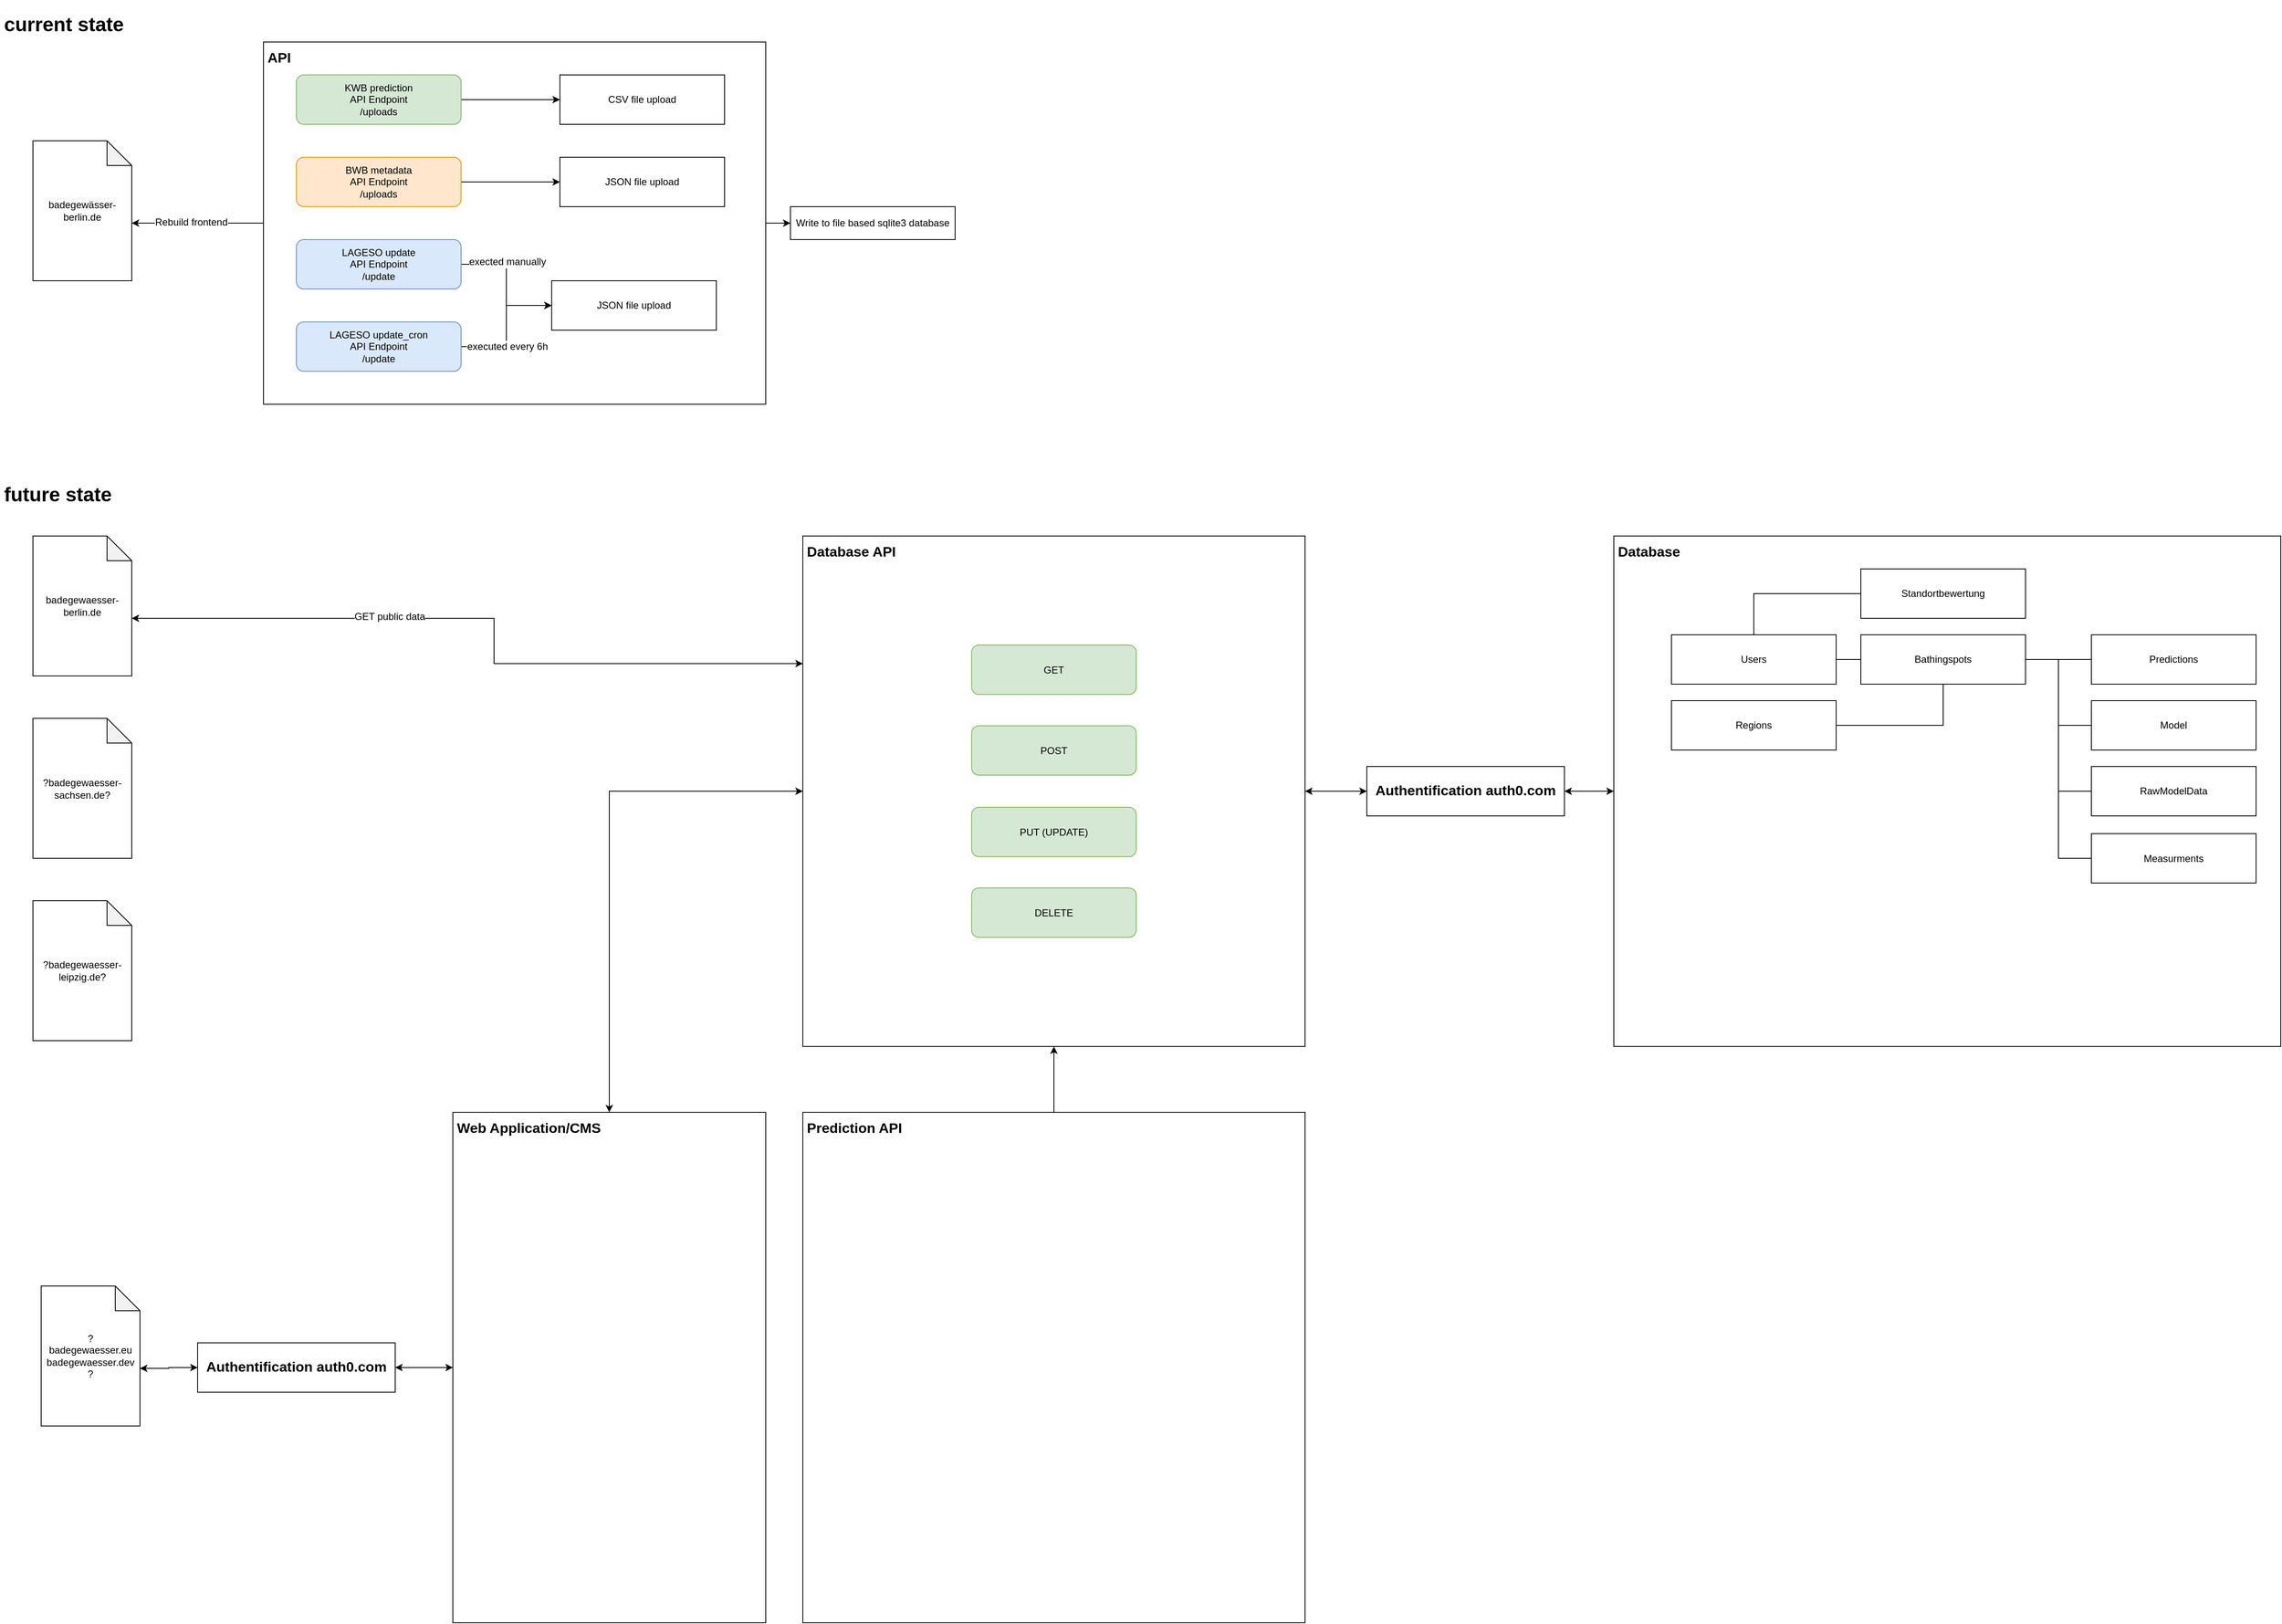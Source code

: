 <mxfile version="10.6.5" type="github"><diagram id="f5qFrhAt0QIMCM6FOQkb" name="Page-1"><mxGraphModel dx="325" dy="1357" grid="1" gridSize="10" guides="1" tooltips="1" connect="1" arrows="1" fold="1" page="1" pageScale="1" pageWidth="827" pageHeight="1169" math="0" shadow="0"><root><mxCell id="0"/><mxCell id="1" parent="0"/><mxCell id="_vu0zIGkdGEpIibIL8r3-19" value="" style="edgeStyle=orthogonalEdgeStyle;rounded=0;orthogonalLoop=1;jettySize=auto;html=1;" parent="1" source="_vu0zIGkdGEpIibIL8r3-14" target="_vu0zIGkdGEpIibIL8r3-18" edge="1"><mxGeometry relative="1" as="geometry"/></mxCell><mxCell id="_vu0zIGkdGEpIibIL8r3-14" value="&lt;div style=&quot;text-align: left; font-size: 17px;&quot;&gt;&lt;b style=&quot;font-size: 17px;&quot;&gt;API&lt;/b&gt;&lt;/div&gt;" style="whiteSpace=wrap;html=1;rounded=0;fillColor=none;verticalAlign=top;align=left;spacing=5;fontSize=17;" parent="1" vertex="1"><mxGeometry x="320" y="40" width="610" height="440" as="geometry"/></mxCell><mxCell id="_vu0zIGkdGEpIibIL8r3-18" value="Write to file based sqlite3 database" style="whiteSpace=wrap;html=1;rounded=0;fillColor=#ffffff;shadow=0;comic=0;" parent="1" vertex="1"><mxGeometry x="960" y="240" width="200" height="40" as="geometry"/></mxCell><mxCell id="_vu0zIGkdGEpIibIL8r3-23" style="edgeStyle=orthogonalEdgeStyle;rounded=0;orthogonalLoop=1;jettySize=auto;html=1;exitX=0;exitY=0;exitDx=120;exitDy=100;exitPerimeter=0;entryX=0;entryY=0.5;entryDx=0;entryDy=0;strokeColor=#000000;endArrow=none;endFill=0;startArrow=classic;startFill=1;" parent="1" source="_vu0zIGkdGEpIibIL8r3-1" target="_vu0zIGkdGEpIibIL8r3-14" edge="1"><mxGeometry relative="1" as="geometry"/></mxCell><mxCell id="_vu0zIGkdGEpIibIL8r3-24" value="Rebuild frontend" style="text;html=1;resizable=0;points=[];align=center;verticalAlign=middle;labelBackgroundColor=#ffffff;" parent="_vu0zIGkdGEpIibIL8r3-23" vertex="1" connectable="0"><mxGeometry x="-0.1" y="1" relative="1" as="geometry"><mxPoint as="offset"/></mxGeometry></mxCell><mxCell id="_vu0zIGkdGEpIibIL8r3-1" value="badegewässer-berlin.de" style="shape=note;whiteSpace=wrap;html=1;backgroundOutline=1;darkOpacity=0.05;" parent="1" vertex="1"><mxGeometry x="40" y="160" width="120" height="170" as="geometry"/></mxCell><mxCell id="_vu0zIGkdGEpIibIL8r3-11" value="" style="edgeStyle=orthogonalEdgeStyle;rounded=0;orthogonalLoop=1;jettySize=auto;html=1;" parent="1" source="_vu0zIGkdGEpIibIL8r3-2" target="_vu0zIGkdGEpIibIL8r3-10" edge="1"><mxGeometry relative="1" as="geometry"/></mxCell><mxCell id="_vu0zIGkdGEpIibIL8r3-2" value="KWB prediction&lt;br&gt;API Endpoint&lt;br&gt;/uploads&lt;br&gt;" style="rounded=1;whiteSpace=wrap;html=1;fillColor=#d5e8d4;strokeColor=#82b366;" parent="1" vertex="1"><mxGeometry x="360" y="80" width="200" height="60" as="geometry"/></mxCell><mxCell id="_vu0zIGkdGEpIibIL8r3-10" value="CSV file upload&lt;br&gt;" style="rounded=0;whiteSpace=wrap;html=1;" parent="1" vertex="1"><mxGeometry x="680" y="80" width="200" height="60" as="geometry"/></mxCell><mxCell id="_vu0zIGkdGEpIibIL8r3-13" value="" style="edgeStyle=orthogonalEdgeStyle;rounded=0;orthogonalLoop=1;jettySize=auto;html=1;" parent="1" source="_vu0zIGkdGEpIibIL8r3-3" target="_vu0zIGkdGEpIibIL8r3-12" edge="1"><mxGeometry relative="1" as="geometry"/></mxCell><mxCell id="_vu0zIGkdGEpIibIL8r3-3" value="BWB metadata&lt;br&gt;API Endpoint&lt;br&gt;/uploads&lt;br&gt;" style="rounded=1;whiteSpace=wrap;html=1;fillColor=#ffe6cc;strokeColor=#d79b00;" parent="1" vertex="1"><mxGeometry x="360" y="180" width="200" height="60" as="geometry"/></mxCell><mxCell id="_vu0zIGkdGEpIibIL8r3-12" value="JSON file upload&lt;br&gt;" style="rounded=0;whiteSpace=wrap;html=1;" parent="1" vertex="1"><mxGeometry x="680" y="180" width="200" height="60" as="geometry"/></mxCell><mxCell id="_vu0zIGkdGEpIibIL8r3-9" value="" style="edgeStyle=orthogonalEdgeStyle;rounded=0;orthogonalLoop=1;jettySize=auto;html=1;entryX=0;entryY=0.5;entryDx=0;entryDy=0;" parent="1" source="_vu0zIGkdGEpIibIL8r3-4" target="_vu0zIGkdGEpIibIL8r3-27" edge="1"><mxGeometry relative="1" as="geometry"><mxPoint x="640" y="310" as="targetPoint"/></mxGeometry></mxCell><mxCell id="_vu0zIGkdGEpIibIL8r3-25" value="&lt;span&gt;exected manually&lt;/span&gt;" style="text;html=1;resizable=0;points=[];align=center;verticalAlign=middle;labelBackgroundColor=#ffffff;" parent="_vu0zIGkdGEpIibIL8r3-9" vertex="1" connectable="0"><mxGeometry x="-0.325" y="3" relative="1" as="geometry"><mxPoint x="2" as="offset"/></mxGeometry></mxCell><mxCell id="_vu0zIGkdGEpIibIL8r3-4" value="LAGESO update&lt;br&gt;API Endpoint&lt;br&gt;/update&lt;br&gt;" style="rounded=1;whiteSpace=wrap;html=1;fillColor=#dae8fc;strokeColor=#6c8ebf;" parent="1" vertex="1"><mxGeometry x="360" y="280" width="200" height="60" as="geometry"/></mxCell><mxCell id="_vu0zIGkdGEpIibIL8r3-7" value="" style="edgeStyle=orthogonalEdgeStyle;rounded=0;orthogonalLoop=1;jettySize=auto;html=1;entryX=0;entryY=0.5;entryDx=0;entryDy=0;" parent="1" source="_vu0zIGkdGEpIibIL8r3-5" target="_vu0zIGkdGEpIibIL8r3-27" edge="1"><mxGeometry relative="1" as="geometry"><mxPoint x="640" y="410" as="targetPoint"/></mxGeometry></mxCell><mxCell id="_vu0zIGkdGEpIibIL8r3-26" value="&lt;span&gt;executed every 6h&lt;/span&gt;" style="text;html=1;resizable=0;points=[];align=center;verticalAlign=middle;labelBackgroundColor=#ffffff;" parent="_vu0zIGkdGEpIibIL8r3-7" vertex="1" connectable="0"><mxGeometry x="-0.475" relative="1" as="geometry"><mxPoint x="14" as="offset"/></mxGeometry></mxCell><mxCell id="_vu0zIGkdGEpIibIL8r3-5" value="LAGESO update_cron&lt;br&gt;API Endpoint&lt;br&gt;/update&lt;br&gt;" style="rounded=1;whiteSpace=wrap;html=1;fillColor=#dae8fc;strokeColor=#6c8ebf;" parent="1" vertex="1"><mxGeometry x="360" y="380" width="200" height="60" as="geometry"/></mxCell><mxCell id="_vu0zIGkdGEpIibIL8r3-27" value="JSON file upload&lt;br&gt;" style="rounded=0;whiteSpace=wrap;html=1;" parent="1" vertex="1"><mxGeometry x="670" y="330" width="200" height="60" as="geometry"/></mxCell><mxCell id="5UFkBVJP85eat3HNLZW6-2" value="&lt;h1&gt;current state&lt;br&gt;&lt;/h1&gt;" style="text;html=1;strokeColor=none;fillColor=none;spacing=5;spacingTop=-20;whiteSpace=wrap;overflow=hidden;rounded=0;shadow=0;comic=0;" vertex="1" parent="1"><mxGeometry y="-1" width="190" height="120" as="geometry"/></mxCell><mxCell id="5UFkBVJP85eat3HNLZW6-3" value="&lt;h1&gt;future state&lt;br&gt;&lt;/h1&gt;" style="text;html=1;strokeColor=none;fillColor=none;spacing=5;spacingTop=-20;whiteSpace=wrap;overflow=hidden;rounded=0;shadow=0;comic=0;" vertex="1" parent="1"><mxGeometry y="570" width="190" height="120" as="geometry"/></mxCell><mxCell id="5UFkBVJP85eat3HNLZW6-39" style="edgeStyle=orthogonalEdgeStyle;rounded=0;orthogonalLoop=1;jettySize=auto;html=1;exitX=0;exitY=0;exitDx=120;exitDy=100;exitPerimeter=0;entryX=0;entryY=0.25;entryDx=0;entryDy=0;startArrow=classic;startFill=1;endArrow=classic;endFill=1;fontSize=17;" edge="1" parent="1" source="5UFkBVJP85eat3HNLZW6-4" target="5UFkBVJP85eat3HNLZW6-7"><mxGeometry relative="1" as="geometry"><Array as="points"><mxPoint x="600" y="740"/><mxPoint x="600" y="795"/></Array></mxGeometry></mxCell><mxCell id="5UFkBVJP85eat3HNLZW6-40" value="&lt;font style=&quot;font-size: 12px&quot;&gt;GET public data&lt;/font&gt;" style="text;html=1;resizable=0;points=[];align=center;verticalAlign=middle;labelBackgroundColor=#ffffff;fontSize=17;" vertex="1" connectable="0" parent="5UFkBVJP85eat3HNLZW6-39"><mxGeometry x="-0.281" y="-2" relative="1" as="geometry"><mxPoint y="-5" as="offset"/></mxGeometry></mxCell><mxCell id="5UFkBVJP85eat3HNLZW6-4" value="badegewaesser-berlin.de" style="shape=note;whiteSpace=wrap;html=1;backgroundOutline=1;darkOpacity=0.05;" vertex="1" parent="1"><mxGeometry x="40" y="640" width="120" height="170" as="geometry"/></mxCell><mxCell id="5UFkBVJP85eat3HNLZW6-5" value="?badegewaesser-sachsen.de?" style="shape=note;whiteSpace=wrap;html=1;backgroundOutline=1;darkOpacity=0.05;" vertex="1" parent="1"><mxGeometry x="40" y="861.5" width="120" height="170" as="geometry"/></mxCell><mxCell id="5UFkBVJP85eat3HNLZW6-6" value="?badegewaesser-leipzig.de?" style="shape=note;whiteSpace=wrap;html=1;backgroundOutline=1;darkOpacity=0.05;" vertex="1" parent="1"><mxGeometry x="40" y="1083" width="120" height="170" as="geometry"/></mxCell><mxCell id="5UFkBVJP85eat3HNLZW6-34" style="edgeStyle=orthogonalEdgeStyle;rounded=0;orthogonalLoop=1;jettySize=auto;html=1;exitX=1;exitY=0.5;exitDx=0;exitDy=0;entryX=0;entryY=0.5;entryDx=0;entryDy=0;startArrow=classic;startFill=1;endArrow=classic;endFill=1;fontSize=17;" edge="1" parent="1" source="5UFkBVJP85eat3HNLZW6-7" target="5UFkBVJP85eat3HNLZW6-32"><mxGeometry relative="1" as="geometry"/></mxCell><mxCell id="5UFkBVJP85eat3HNLZW6-7" value="&lt;div style=&quot;text-align: left ; font-size: 17px&quot;&gt;&lt;b style=&quot;font-size: 17px&quot;&gt;Database API&lt;/b&gt;&lt;/div&gt;" style="whiteSpace=wrap;html=1;rounded=0;fillColor=none;verticalAlign=top;align=left;spacing=5;fontSize=17;" vertex="1" parent="1"><mxGeometry x="975" y="640" width="610" height="620" as="geometry"/></mxCell><mxCell id="5UFkBVJP85eat3HNLZW6-8" value="&lt;div style=&quot;text-align: left ; font-size: 17px&quot;&gt;&lt;b style=&quot;font-size: 17px&quot;&gt;Database&lt;/b&gt;&lt;/div&gt;" style="whiteSpace=wrap;html=1;rounded=0;fillColor=none;verticalAlign=top;align=left;spacing=5;fontSize=17;" vertex="1" parent="1"><mxGeometry x="1960" y="640" width="810" height="620" as="geometry"/></mxCell><mxCell id="5UFkBVJP85eat3HNLZW6-16" value="" style="edgeStyle=orthogonalEdgeStyle;rounded=0;orthogonalLoop=1;jettySize=auto;html=1;startFill=0;endArrow=none;endFill=0;fontSize=17;" edge="1" parent="1" source="5UFkBVJP85eat3HNLZW6-9" target="5UFkBVJP85eat3HNLZW6-15"><mxGeometry relative="1" as="geometry"/></mxCell><mxCell id="5UFkBVJP85eat3HNLZW6-20" style="edgeStyle=orthogonalEdgeStyle;rounded=0;orthogonalLoop=1;jettySize=auto;html=1;exitX=1;exitY=0.5;exitDx=0;exitDy=0;entryX=0;entryY=0.5;entryDx=0;entryDy=0;startFill=0;endArrow=none;endFill=0;fontSize=17;" edge="1" parent="1" source="5UFkBVJP85eat3HNLZW6-9" target="5UFkBVJP85eat3HNLZW6-17"><mxGeometry relative="1" as="geometry"/></mxCell><mxCell id="5UFkBVJP85eat3HNLZW6-21" style="edgeStyle=orthogonalEdgeStyle;rounded=0;orthogonalLoop=1;jettySize=auto;html=1;exitX=1;exitY=0.5;exitDx=0;exitDy=0;entryX=0;entryY=0.5;entryDx=0;entryDy=0;startFill=0;endArrow=none;endFill=0;fontSize=17;" edge="1" parent="1" source="5UFkBVJP85eat3HNLZW6-9" target="5UFkBVJP85eat3HNLZW6-19"><mxGeometry relative="1" as="geometry"/></mxCell><mxCell id="5UFkBVJP85eat3HNLZW6-22" style="edgeStyle=orthogonalEdgeStyle;rounded=0;orthogonalLoop=1;jettySize=auto;html=1;exitX=1;exitY=0.5;exitDx=0;exitDy=0;entryX=0;entryY=0.5;entryDx=0;entryDy=0;startFill=0;endArrow=none;endFill=0;fontSize=17;" edge="1" parent="1" source="5UFkBVJP85eat3HNLZW6-9" target="5UFkBVJP85eat3HNLZW6-18"><mxGeometry relative="1" as="geometry"/></mxCell><mxCell id="5UFkBVJP85eat3HNLZW6-9" value="Bathingspots&lt;br&gt;" style="rounded=0;whiteSpace=wrap;html=1;" vertex="1" parent="1"><mxGeometry x="2260" y="760" width="200" height="60" as="geometry"/></mxCell><mxCell id="5UFkBVJP85eat3HNLZW6-15" value="Predictions&lt;br&gt;" style="rounded=0;whiteSpace=wrap;html=1;" vertex="1" parent="1"><mxGeometry x="2540" y="760" width="200" height="60" as="geometry"/></mxCell><mxCell id="5UFkBVJP85eat3HNLZW6-13" style="edgeStyle=orthogonalEdgeStyle;rounded=0;orthogonalLoop=1;jettySize=auto;html=1;exitX=1;exitY=0.5;exitDx=0;exitDy=0;entryX=0;entryY=0.5;entryDx=0;entryDy=0;startArrow=none;startFill=0;endArrow=none;endFill=0;strokeColor=#000000;fontSize=17;" edge="1" parent="1" source="5UFkBVJP85eat3HNLZW6-10" target="5UFkBVJP85eat3HNLZW6-9"><mxGeometry relative="1" as="geometry"/></mxCell><mxCell id="5UFkBVJP85eat3HNLZW6-44" style="edgeStyle=orthogonalEdgeStyle;rounded=0;orthogonalLoop=1;jettySize=auto;html=1;exitX=0.5;exitY=0;exitDx=0;exitDy=0;entryX=0;entryY=0.5;entryDx=0;entryDy=0;startArrow=none;startFill=0;endArrow=none;endFill=0;fontSize=17;" edge="1" parent="1" source="5UFkBVJP85eat3HNLZW6-10" target="5UFkBVJP85eat3HNLZW6-42"><mxGeometry relative="1" as="geometry"/></mxCell><mxCell id="5UFkBVJP85eat3HNLZW6-10" value="Users&lt;br&gt;" style="rounded=0;whiteSpace=wrap;html=1;" vertex="1" parent="1"><mxGeometry x="2030" y="760" width="200" height="60" as="geometry"/></mxCell><mxCell id="5UFkBVJP85eat3HNLZW6-14" style="edgeStyle=orthogonalEdgeStyle;rounded=0;orthogonalLoop=1;jettySize=auto;html=1;exitX=1;exitY=0.5;exitDx=0;exitDy=0;entryX=0.5;entryY=1;entryDx=0;entryDy=0;startFill=0;endArrow=none;endFill=0;fontSize=17;" edge="1" parent="1" source="5UFkBVJP85eat3HNLZW6-11" target="5UFkBVJP85eat3HNLZW6-9"><mxGeometry relative="1" as="geometry"/></mxCell><mxCell id="5UFkBVJP85eat3HNLZW6-11" value="Regions&lt;br&gt;" style="rounded=0;whiteSpace=wrap;html=1;" vertex="1" parent="1"><mxGeometry x="2030" y="840" width="200" height="60" as="geometry"/></mxCell><mxCell id="5UFkBVJP85eat3HNLZW6-17" value="Model&lt;br&gt;" style="rounded=0;whiteSpace=wrap;html=1;" vertex="1" parent="1"><mxGeometry x="2540" y="840" width="200" height="60" as="geometry"/></mxCell><mxCell id="5UFkBVJP85eat3HNLZW6-18" value="Measurments&lt;br&gt;" style="rounded=0;whiteSpace=wrap;html=1;" vertex="1" parent="1"><mxGeometry x="2540" y="1001.5" width="200" height="60" as="geometry"/></mxCell><mxCell id="5UFkBVJP85eat3HNLZW6-19" value="RawModelData&lt;br&gt;" style="rounded=0;whiteSpace=wrap;html=1;" vertex="1" parent="1"><mxGeometry x="2540" y="920" width="200" height="60" as="geometry"/></mxCell><mxCell id="5UFkBVJP85eat3HNLZW6-28" value="" style="group" vertex="1" connectable="0" parent="1"><mxGeometry x="1180" y="772.5" width="200" height="355" as="geometry"/></mxCell><mxCell id="5UFkBVJP85eat3HNLZW6-23" value="GET&lt;br&gt;" style="rounded=1;whiteSpace=wrap;html=1;fillColor=#d5e8d4;strokeColor=#82b366;" vertex="1" parent="5UFkBVJP85eat3HNLZW6-28"><mxGeometry width="200" height="60" as="geometry"/></mxCell><mxCell id="5UFkBVJP85eat3HNLZW6-24" value="POST&lt;br&gt;" style="rounded=1;whiteSpace=wrap;html=1;fillColor=#d5e8d4;strokeColor=#82b366;" vertex="1" parent="5UFkBVJP85eat3HNLZW6-28"><mxGeometry y="98" width="200" height="60" as="geometry"/></mxCell><mxCell id="5UFkBVJP85eat3HNLZW6-25" value="PUT (UPDATE)&lt;br&gt;" style="rounded=1;whiteSpace=wrap;html=1;fillColor=#d5e8d4;strokeColor=#82b366;" vertex="1" parent="5UFkBVJP85eat3HNLZW6-28"><mxGeometry y="197" width="200" height="60" as="geometry"/></mxCell><mxCell id="5UFkBVJP85eat3HNLZW6-26" value="DELETE&lt;br&gt;" style="rounded=1;whiteSpace=wrap;html=1;fillColor=#d5e8d4;strokeColor=#82b366;" vertex="1" parent="5UFkBVJP85eat3HNLZW6-28"><mxGeometry y="295" width="200" height="60" as="geometry"/></mxCell><mxCell id="5UFkBVJP85eat3HNLZW6-30" style="edgeStyle=orthogonalEdgeStyle;rounded=0;orthogonalLoop=1;jettySize=auto;html=1;exitX=0.5;exitY=0;exitDx=0;exitDy=0;entryX=0.5;entryY=1;entryDx=0;entryDy=0;startArrow=none;startFill=0;endArrow=classic;endFill=1;fontSize=17;" edge="1" parent="1" source="5UFkBVJP85eat3HNLZW6-29" target="5UFkBVJP85eat3HNLZW6-7"><mxGeometry relative="1" as="geometry"/></mxCell><mxCell id="5UFkBVJP85eat3HNLZW6-29" value="&lt;div style=&quot;text-align: left ; font-size: 17px&quot;&gt;&lt;b style=&quot;font-size: 17px&quot;&gt;Prediction API&lt;/b&gt;&lt;/div&gt;" style="whiteSpace=wrap;html=1;rounded=0;fillColor=none;verticalAlign=top;align=left;spacing=5;fontSize=17;" vertex="1" parent="1"><mxGeometry x="975" y="1340" width="610" height="620" as="geometry"/></mxCell><mxCell id="5UFkBVJP85eat3HNLZW6-35" style="edgeStyle=orthogonalEdgeStyle;rounded=0;orthogonalLoop=1;jettySize=auto;html=1;exitX=1;exitY=0.5;exitDx=0;exitDy=0;entryX=0;entryY=0.5;entryDx=0;entryDy=0;startArrow=classic;startFill=1;endArrow=classic;endFill=1;fontSize=17;" edge="1" parent="1" source="5UFkBVJP85eat3HNLZW6-32" target="5UFkBVJP85eat3HNLZW6-8"><mxGeometry relative="1" as="geometry"/></mxCell><mxCell id="5UFkBVJP85eat3HNLZW6-32" value="&lt;div style=&quot;text-align: left ; font-size: 17px&quot;&gt;&lt;b style=&quot;font-size: 17px&quot;&gt;Authentification auth0.com&lt;/b&gt;&lt;/div&gt;" style="whiteSpace=wrap;html=1;rounded=0;fillColor=none;verticalAlign=middle;align=center;spacing=5;fontSize=17;" vertex="1" parent="1"><mxGeometry x="1660" y="920" width="240" height="60" as="geometry"/></mxCell><mxCell id="5UFkBVJP85eat3HNLZW6-37" style="edgeStyle=orthogonalEdgeStyle;rounded=0;orthogonalLoop=1;jettySize=auto;html=1;exitX=0.5;exitY=0;exitDx=0;exitDy=0;entryX=0;entryY=0.5;entryDx=0;entryDy=0;startArrow=classic;startFill=1;endArrow=classic;endFill=1;fontSize=17;" edge="1" parent="1" source="5UFkBVJP85eat3HNLZW6-36" target="5UFkBVJP85eat3HNLZW6-7"><mxGeometry relative="1" as="geometry"/></mxCell><mxCell id="5UFkBVJP85eat3HNLZW6-36" value="&lt;div style=&quot;text-align: left ; font-size: 17px&quot;&gt;&lt;b style=&quot;font-size: 17px&quot;&gt;Web Application/CMS&lt;/b&gt;&lt;/div&gt;" style="whiteSpace=wrap;html=1;rounded=0;fillColor=none;verticalAlign=top;align=left;spacing=5;fontSize=17;" vertex="1" parent="1"><mxGeometry x="550" y="1340" width="380" height="620" as="geometry"/></mxCell><mxCell id="5UFkBVJP85eat3HNLZW6-42" value="Standortbewertung&lt;br&gt;" style="rounded=0;whiteSpace=wrap;html=1;" vertex="1" parent="1"><mxGeometry x="2260" y="680" width="200" height="60" as="geometry"/></mxCell><mxCell id="5UFkBVJP85eat3HNLZW6-50" style="edgeStyle=orthogonalEdgeStyle;rounded=0;orthogonalLoop=1;jettySize=auto;html=1;exitX=0;exitY=0;exitDx=120.0;exitDy=100;exitPerimeter=0;entryX=0;entryY=0.5;entryDx=0;entryDy=0;startArrow=classic;startFill=1;endArrow=classic;endFill=1;fontSize=17;" edge="1" parent="1" source="5UFkBVJP85eat3HNLZW6-45" target="5UFkBVJP85eat3HNLZW6-48"><mxGeometry relative="1" as="geometry"/></mxCell><mxCell id="5UFkBVJP85eat3HNLZW6-45" value="?&lt;br&gt;badegewaesser.eu&lt;br&gt;badegewaesser.dev&lt;br&gt;?&lt;br&gt;" style="shape=note;whiteSpace=wrap;html=1;backgroundOutline=1;darkOpacity=0.05;" vertex="1" parent="1"><mxGeometry x="50" y="1551" width="120" height="170" as="geometry"/></mxCell><mxCell id="5UFkBVJP85eat3HNLZW6-51" style="edgeStyle=orthogonalEdgeStyle;rounded=0;orthogonalLoop=1;jettySize=auto;html=1;exitX=1;exitY=0.5;exitDx=0;exitDy=0;entryX=0;entryY=0.5;entryDx=0;entryDy=0;startArrow=classic;startFill=1;endArrow=classic;endFill=1;fontSize=17;" edge="1" parent="1" source="5UFkBVJP85eat3HNLZW6-48" target="5UFkBVJP85eat3HNLZW6-36"><mxGeometry relative="1" as="geometry"/></mxCell><mxCell id="5UFkBVJP85eat3HNLZW6-48" value="&lt;div style=&quot;text-align: left ; font-size: 17px&quot;&gt;&lt;b style=&quot;font-size: 17px&quot;&gt;Authentification auth0.com&lt;/b&gt;&lt;/div&gt;" style="whiteSpace=wrap;html=1;rounded=0;fillColor=none;verticalAlign=middle;align=center;spacing=5;fontSize=17;" vertex="1" parent="1"><mxGeometry x="240" y="1620" width="240" height="60" as="geometry"/></mxCell></root></mxGraphModel></diagram></mxfile>